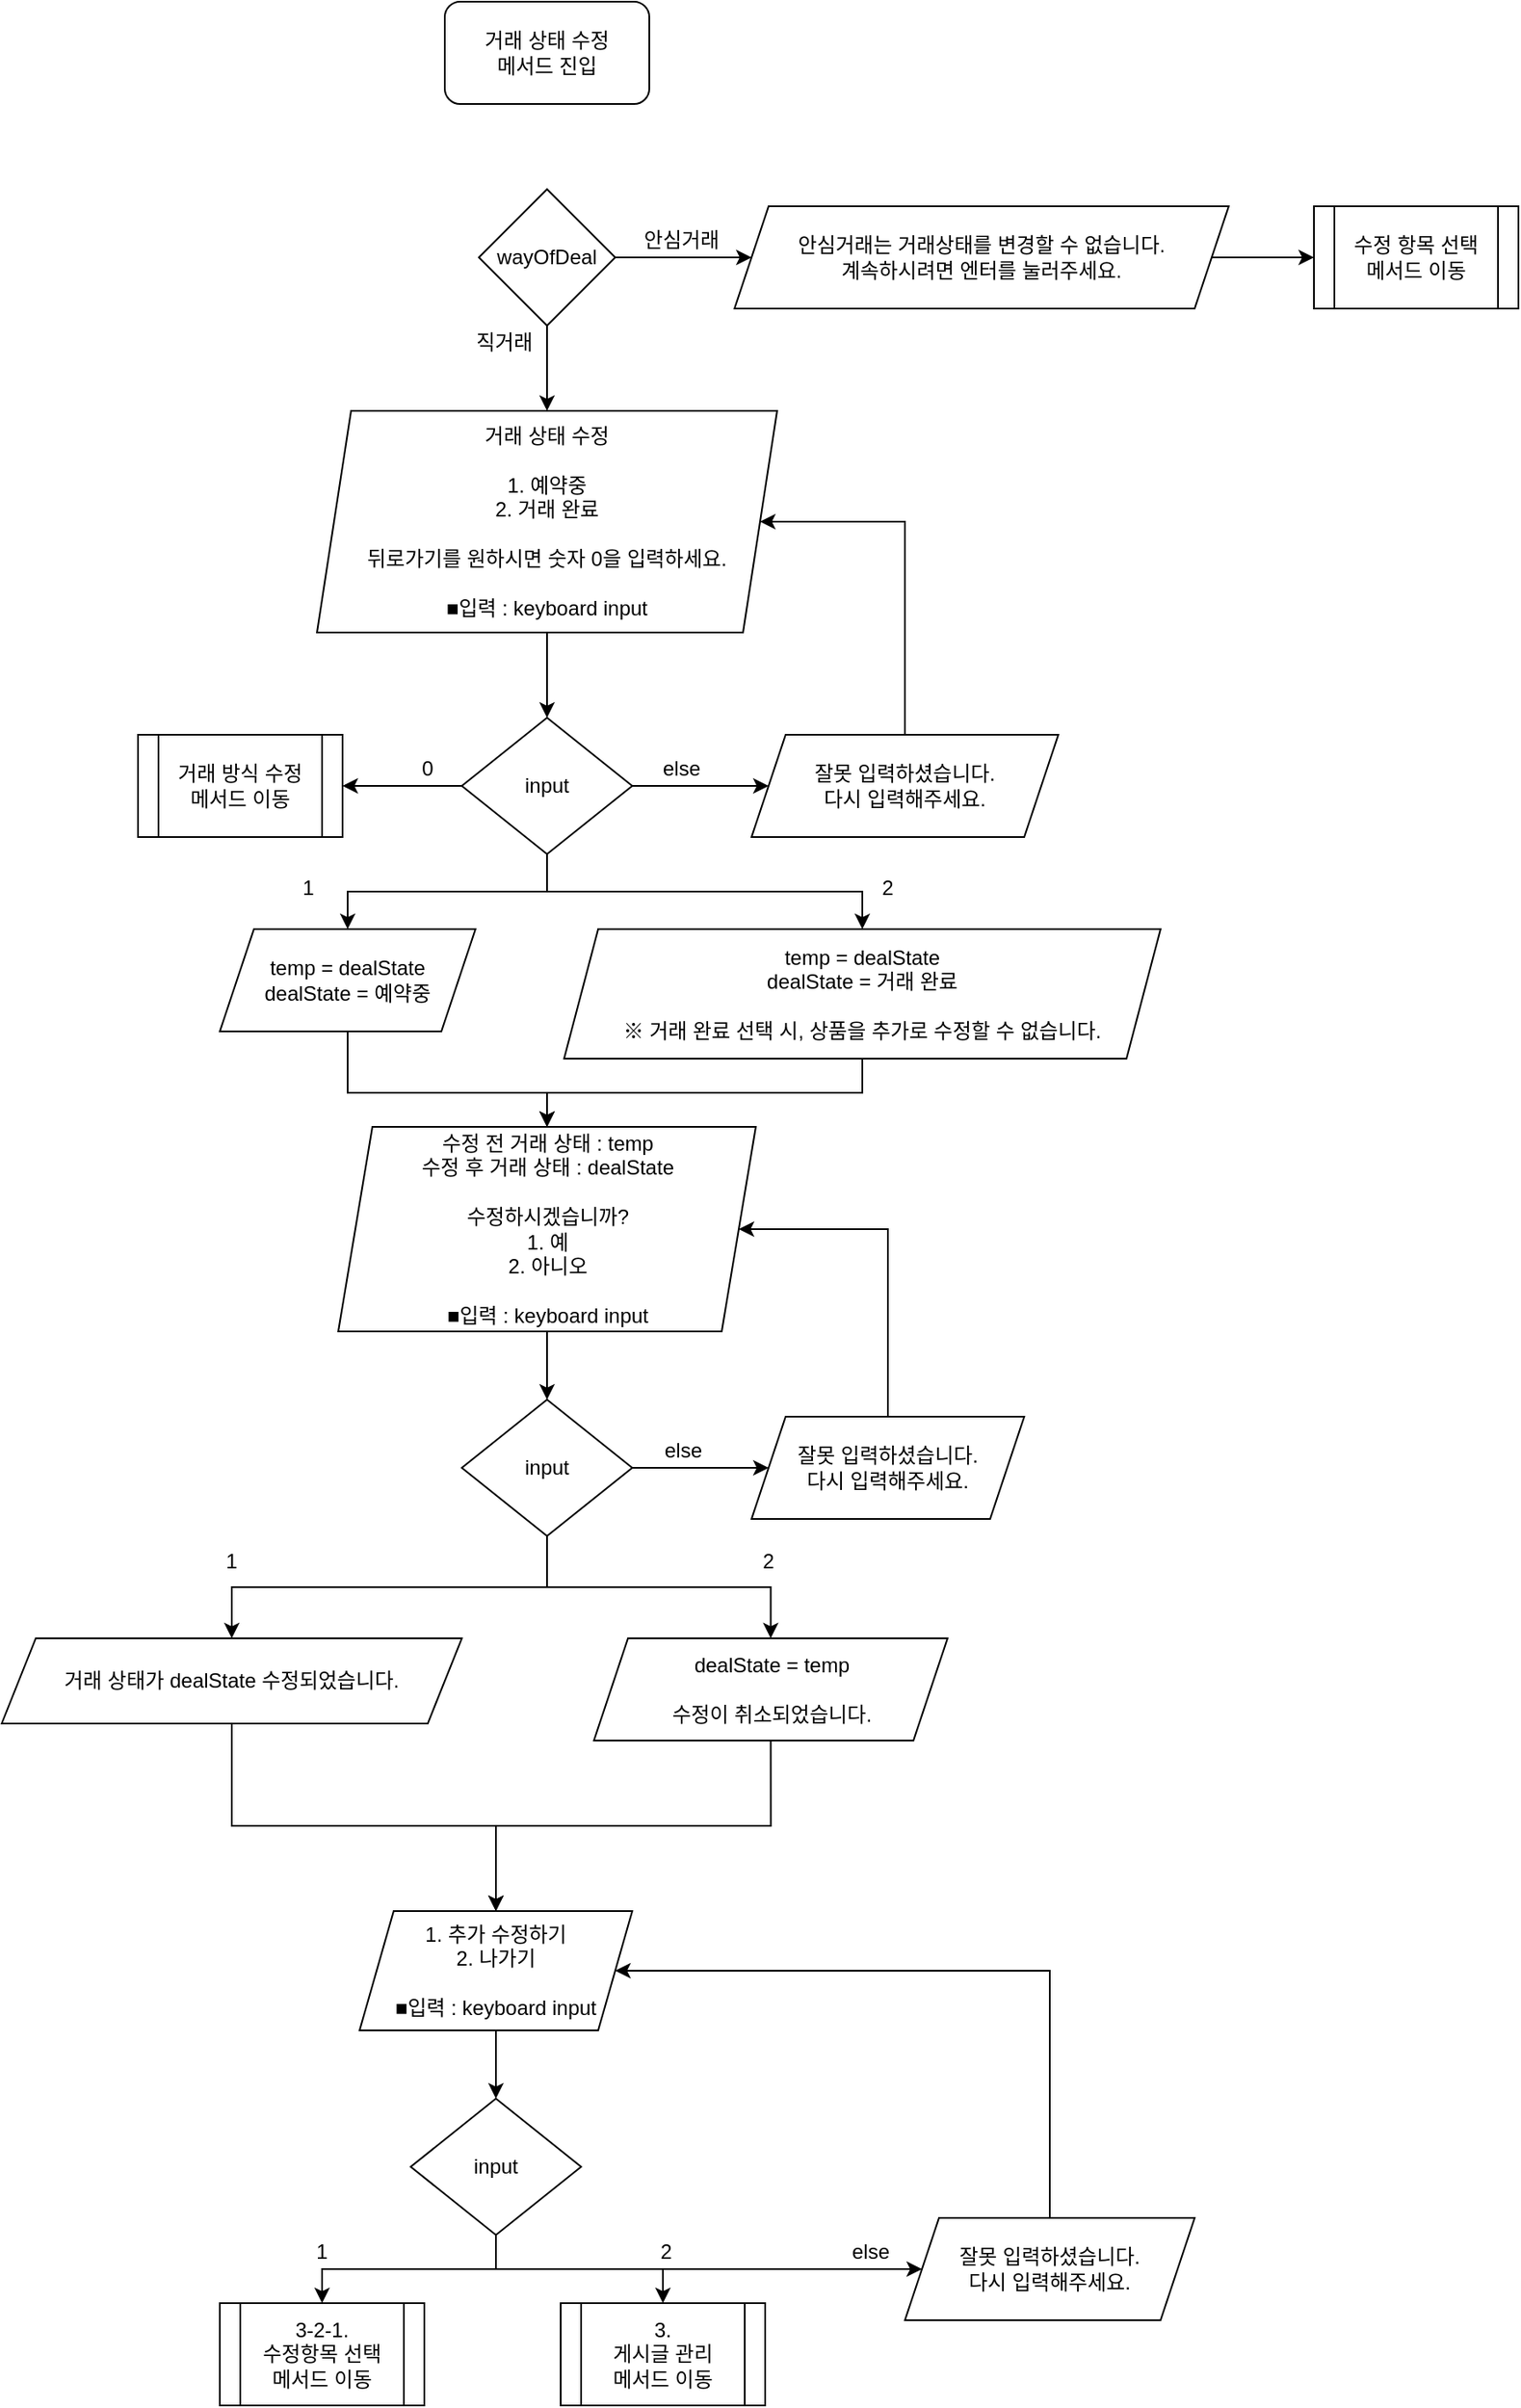<mxfile version="13.9.8" type="google"><diagram id="C5RBs43oDa-KdzZeNtuy" name="Page-1"><mxGraphModel dx="1527" dy="-417" grid="1" gridSize="10" guides="1" tooltips="1" connect="1" arrows="1" fold="1" page="1" pageScale="1" pageWidth="827" pageHeight="1169" math="0" shadow="0"><root><mxCell id="WIyWlLk6GJQsqaUBKTNV-0"/><mxCell id="WIyWlLk6GJQsqaUBKTNV-1" parent="WIyWlLk6GJQsqaUBKTNV-0"/><mxCell id="kNWhjzdiWeg0LOkG5xR5-0" value="" style="edgeStyle=orthogonalEdgeStyle;rounded=0;orthogonalLoop=1;jettySize=auto;html=1;" edge="1" parent="WIyWlLk6GJQsqaUBKTNV-1" source="kNWhjzdiWeg0LOkG5xR5-1" target="kNWhjzdiWeg0LOkG5xR5-5"><mxGeometry relative="1" as="geometry"/></mxCell><mxCell id="kNWhjzdiWeg0LOkG5xR5-1" value="수정 전 거래 상태 : temp&lt;br&gt;수정 후 거래 상태 : dealState&lt;br&gt;&lt;br&gt;수정하시겠습니까?&lt;br&gt;1. 예&lt;br&gt;2. 아니오&lt;br&gt;&lt;br&gt;■입력 : keyboard input" style="shape=parallelogram;perimeter=parallelogramPerimeter;whiteSpace=wrap;html=1;fixedSize=1;" vertex="1" parent="WIyWlLk6GJQsqaUBKTNV-1"><mxGeometry x="47.5" y="1870" width="245" height="120" as="geometry"/></mxCell><mxCell id="kNWhjzdiWeg0LOkG5xR5-2" value="" style="edgeStyle=orthogonalEdgeStyle;rounded=0;orthogonalLoop=1;jettySize=auto;html=1;" edge="1" parent="WIyWlLk6GJQsqaUBKTNV-1" source="kNWhjzdiWeg0LOkG5xR5-5" target="kNWhjzdiWeg0LOkG5xR5-7"><mxGeometry relative="1" as="geometry"/></mxCell><mxCell id="kNWhjzdiWeg0LOkG5xR5-3" style="edgeStyle=orthogonalEdgeStyle;rounded=0;orthogonalLoop=1;jettySize=auto;html=1;exitX=0.5;exitY=1;exitDx=0;exitDy=0;" edge="1" parent="WIyWlLk6GJQsqaUBKTNV-1" source="kNWhjzdiWeg0LOkG5xR5-5" target="kNWhjzdiWeg0LOkG5xR5-10"><mxGeometry relative="1" as="geometry"/></mxCell><mxCell id="kNWhjzdiWeg0LOkG5xR5-4" style="edgeStyle=orthogonalEdgeStyle;rounded=0;orthogonalLoop=1;jettySize=auto;html=1;exitX=0.5;exitY=1;exitDx=0;exitDy=0;" edge="1" parent="WIyWlLk6GJQsqaUBKTNV-1" source="kNWhjzdiWeg0LOkG5xR5-5" target="kNWhjzdiWeg0LOkG5xR5-12"><mxGeometry relative="1" as="geometry"/></mxCell><mxCell id="kNWhjzdiWeg0LOkG5xR5-5" value="input" style="rhombus;whiteSpace=wrap;html=1;" vertex="1" parent="WIyWlLk6GJQsqaUBKTNV-1"><mxGeometry x="120" y="2030" width="100" height="80" as="geometry"/></mxCell><mxCell id="kNWhjzdiWeg0LOkG5xR5-6" style="edgeStyle=orthogonalEdgeStyle;rounded=0;orthogonalLoop=1;jettySize=auto;html=1;exitX=0.5;exitY=0;exitDx=0;exitDy=0;entryX=1;entryY=0.5;entryDx=0;entryDy=0;" edge="1" parent="WIyWlLk6GJQsqaUBKTNV-1" source="kNWhjzdiWeg0LOkG5xR5-7" target="kNWhjzdiWeg0LOkG5xR5-1"><mxGeometry relative="1" as="geometry"><Array as="points"><mxPoint x="370" y="1930"/></Array></mxGeometry></mxCell><mxCell id="kNWhjzdiWeg0LOkG5xR5-7" value="잘못 입력하셨습니다.&lt;br&gt;다시 입력해주세요." style="shape=parallelogram;perimeter=parallelogramPerimeter;whiteSpace=wrap;html=1;fixedSize=1;" vertex="1" parent="WIyWlLk6GJQsqaUBKTNV-1"><mxGeometry x="290" y="2040" width="160" height="60" as="geometry"/></mxCell><mxCell id="kNWhjzdiWeg0LOkG5xR5-8" value="else" style="text;html=1;strokeColor=none;fillColor=none;align=center;verticalAlign=middle;whiteSpace=wrap;rounded=0;" vertex="1" parent="WIyWlLk6GJQsqaUBKTNV-1"><mxGeometry x="230" y="2050" width="40" height="20" as="geometry"/></mxCell><mxCell id="kNWhjzdiWeg0LOkG5xR5-9" style="edgeStyle=orthogonalEdgeStyle;rounded=0;orthogonalLoop=1;jettySize=auto;html=1;exitX=0.5;exitY=1;exitDx=0;exitDy=0;" edge="1" parent="WIyWlLk6GJQsqaUBKTNV-1" source="kNWhjzdiWeg0LOkG5xR5-10" target="kNWhjzdiWeg0LOkG5xR5-14"><mxGeometry relative="1" as="geometry"><Array as="points"><mxPoint x="-15" y="2280"/><mxPoint x="140" y="2280"/></Array></mxGeometry></mxCell><mxCell id="kNWhjzdiWeg0LOkG5xR5-10" value="거래 상태가 dealState 수정되었습니다." style="shape=parallelogram;perimeter=parallelogramPerimeter;whiteSpace=wrap;html=1;fixedSize=1;" vertex="1" parent="WIyWlLk6GJQsqaUBKTNV-1"><mxGeometry x="-150" y="2170" width="270" height="50" as="geometry"/></mxCell><mxCell id="kNWhjzdiWeg0LOkG5xR5-11" style="edgeStyle=orthogonalEdgeStyle;rounded=0;orthogonalLoop=1;jettySize=auto;html=1;exitX=0.5;exitY=1;exitDx=0;exitDy=0;" edge="1" parent="WIyWlLk6GJQsqaUBKTNV-1" source="kNWhjzdiWeg0LOkG5xR5-12" target="kNWhjzdiWeg0LOkG5xR5-14"><mxGeometry relative="1" as="geometry"/></mxCell><mxCell id="kNWhjzdiWeg0LOkG5xR5-12" value="dealState = temp&lt;br&gt;&lt;br&gt;수정이 취소되었습니다." style="shape=parallelogram;perimeter=parallelogramPerimeter;whiteSpace=wrap;html=1;fixedSize=1;" vertex="1" parent="WIyWlLk6GJQsqaUBKTNV-1"><mxGeometry x="197.5" y="2170" width="207.5" height="60" as="geometry"/></mxCell><mxCell id="kNWhjzdiWeg0LOkG5xR5-13" value="" style="edgeStyle=orthogonalEdgeStyle;rounded=0;orthogonalLoop=1;jettySize=auto;html=1;" edge="1" parent="WIyWlLk6GJQsqaUBKTNV-1" source="kNWhjzdiWeg0LOkG5xR5-14" target="kNWhjzdiWeg0LOkG5xR5-18"><mxGeometry relative="1" as="geometry"/></mxCell><mxCell id="kNWhjzdiWeg0LOkG5xR5-14" value="1. 추가 수정하기&lt;br&gt;2. 나가기&lt;br&gt;&lt;br&gt;■입력 : keyboard input" style="shape=parallelogram;perimeter=parallelogramPerimeter;whiteSpace=wrap;html=1;fixedSize=1;" vertex="1" parent="WIyWlLk6GJQsqaUBKTNV-1"><mxGeometry x="60" y="2330" width="160" height="70" as="geometry"/></mxCell><mxCell id="kNWhjzdiWeg0LOkG5xR5-15" style="edgeStyle=orthogonalEdgeStyle;rounded=0;orthogonalLoop=1;jettySize=auto;html=1;exitX=0.5;exitY=1;exitDx=0;exitDy=0;" edge="1" parent="WIyWlLk6GJQsqaUBKTNV-1" source="kNWhjzdiWeg0LOkG5xR5-18" target="kNWhjzdiWeg0LOkG5xR5-19"><mxGeometry relative="1" as="geometry"/></mxCell><mxCell id="kNWhjzdiWeg0LOkG5xR5-16" style="edgeStyle=orthogonalEdgeStyle;rounded=0;orthogonalLoop=1;jettySize=auto;html=1;exitX=0.5;exitY=1;exitDx=0;exitDy=0;" edge="1" parent="WIyWlLk6GJQsqaUBKTNV-1" source="kNWhjzdiWeg0LOkG5xR5-18" target="kNWhjzdiWeg0LOkG5xR5-20"><mxGeometry relative="1" as="geometry"/></mxCell><mxCell id="kNWhjzdiWeg0LOkG5xR5-17" style="edgeStyle=orthogonalEdgeStyle;rounded=0;orthogonalLoop=1;jettySize=auto;html=1;exitX=0.5;exitY=1;exitDx=0;exitDy=0;" edge="1" parent="WIyWlLk6GJQsqaUBKTNV-1" source="kNWhjzdiWeg0LOkG5xR5-18" target="kNWhjzdiWeg0LOkG5xR5-22"><mxGeometry relative="1" as="geometry"/></mxCell><mxCell id="kNWhjzdiWeg0LOkG5xR5-18" value="input" style="rhombus;whiteSpace=wrap;html=1;" vertex="1" parent="WIyWlLk6GJQsqaUBKTNV-1"><mxGeometry x="90" y="2440" width="100" height="80" as="geometry"/></mxCell><mxCell id="kNWhjzdiWeg0LOkG5xR5-19" value="3-2-1.&lt;br&gt;수정항목 선택&lt;br&gt;메서드 이동" style="shape=process;whiteSpace=wrap;html=1;backgroundOutline=1;" vertex="1" parent="WIyWlLk6GJQsqaUBKTNV-1"><mxGeometry x="-22" y="2560" width="120" height="60" as="geometry"/></mxCell><mxCell id="kNWhjzdiWeg0LOkG5xR5-20" value="3.&lt;br&gt;게시글 관리&lt;br&gt;메서드 이동" style="shape=process;whiteSpace=wrap;html=1;backgroundOutline=1;" vertex="1" parent="WIyWlLk6GJQsqaUBKTNV-1"><mxGeometry x="178" y="2560" width="120" height="60" as="geometry"/></mxCell><mxCell id="kNWhjzdiWeg0LOkG5xR5-21" style="edgeStyle=orthogonalEdgeStyle;rounded=0;orthogonalLoop=1;jettySize=auto;html=1;exitX=0.5;exitY=0;exitDx=0;exitDy=0;entryX=1;entryY=0.5;entryDx=0;entryDy=0;" edge="1" parent="WIyWlLk6GJQsqaUBKTNV-1" source="kNWhjzdiWeg0LOkG5xR5-22" target="kNWhjzdiWeg0LOkG5xR5-14"><mxGeometry relative="1" as="geometry"><Array as="points"><mxPoint x="465" y="2365"/></Array></mxGeometry></mxCell><mxCell id="kNWhjzdiWeg0LOkG5xR5-22" value="잘못 입력하셨습니다.&lt;br&gt;다시 입력해주세요." style="shape=parallelogram;perimeter=parallelogramPerimeter;whiteSpace=wrap;html=1;fixedSize=1;" vertex="1" parent="WIyWlLk6GJQsqaUBKTNV-1"><mxGeometry x="380" y="2510" width="170" height="60" as="geometry"/></mxCell><mxCell id="kNWhjzdiWeg0LOkG5xR5-23" value="1" style="text;html=1;strokeColor=none;fillColor=none;align=center;verticalAlign=middle;whiteSpace=wrap;rounded=0;" vertex="1" parent="WIyWlLk6GJQsqaUBKTNV-1"><mxGeometry x="-35" y="2115" width="40" height="20" as="geometry"/></mxCell><mxCell id="kNWhjzdiWeg0LOkG5xR5-24" value="2" style="text;html=1;strokeColor=none;fillColor=none;align=center;verticalAlign=middle;whiteSpace=wrap;rounded=0;" vertex="1" parent="WIyWlLk6GJQsqaUBKTNV-1"><mxGeometry x="280" y="2115" width="40" height="20" as="geometry"/></mxCell><mxCell id="kNWhjzdiWeg0LOkG5xR5-25" value="1" style="text;html=1;strokeColor=none;fillColor=none;align=center;verticalAlign=middle;whiteSpace=wrap;rounded=0;" vertex="1" parent="WIyWlLk6GJQsqaUBKTNV-1"><mxGeometry x="18" y="2520" width="40" height="20" as="geometry"/></mxCell><mxCell id="kNWhjzdiWeg0LOkG5xR5-26" value="2" style="text;html=1;strokeColor=none;fillColor=none;align=center;verticalAlign=middle;whiteSpace=wrap;rounded=0;" vertex="1" parent="WIyWlLk6GJQsqaUBKTNV-1"><mxGeometry x="220" y="2520" width="40" height="20" as="geometry"/></mxCell><mxCell id="kNWhjzdiWeg0LOkG5xR5-27" value="else" style="text;html=1;strokeColor=none;fillColor=none;align=center;verticalAlign=middle;whiteSpace=wrap;rounded=0;" vertex="1" parent="WIyWlLk6GJQsqaUBKTNV-1"><mxGeometry x="340" y="2520" width="40" height="20" as="geometry"/></mxCell><mxCell id="kNWhjzdiWeg0LOkG5xR5-28" value="거래 상태 수정&lt;br&gt;메서드 진입" style="rounded=1;whiteSpace=wrap;html=1;" vertex="1" parent="WIyWlLk6GJQsqaUBKTNV-1"><mxGeometry x="110" y="1210" width="120" height="60" as="geometry"/></mxCell><mxCell id="kNWhjzdiWeg0LOkG5xR5-42" value="" style="edgeStyle=orthogonalEdgeStyle;rounded=0;orthogonalLoop=1;jettySize=auto;html=1;" edge="1" parent="WIyWlLk6GJQsqaUBKTNV-1" source="kNWhjzdiWeg0LOkG5xR5-29" target="kNWhjzdiWeg0LOkG5xR5-41"><mxGeometry relative="1" as="geometry"/></mxCell><mxCell id="kNWhjzdiWeg0LOkG5xR5-29" value="거래 상태 수정&lt;br&gt;&lt;br&gt;1. 예약중&lt;br&gt;2. 거래 완료&lt;br&gt;&lt;br&gt;뒤로가기를 원하시면 숫자 0을 입력하세요.&lt;br&gt;&lt;br&gt;■입력 : keyboard input" style="shape=parallelogram;perimeter=parallelogramPerimeter;whiteSpace=wrap;html=1;fixedSize=1;rounded=1;arcSize=0;" vertex="1" parent="WIyWlLk6GJQsqaUBKTNV-1"><mxGeometry x="35" y="1450" width="270" height="130" as="geometry"/></mxCell><mxCell id="kNWhjzdiWeg0LOkG5xR5-37" value="" style="edgeStyle=orthogonalEdgeStyle;rounded=0;orthogonalLoop=1;jettySize=auto;html=1;" edge="1" parent="WIyWlLk6GJQsqaUBKTNV-1" source="kNWhjzdiWeg0LOkG5xR5-31" target="kNWhjzdiWeg0LOkG5xR5-36"><mxGeometry relative="1" as="geometry"/></mxCell><mxCell id="kNWhjzdiWeg0LOkG5xR5-31" value="안심거래는 거래상태를 변경할 수 없습니다.&lt;br&gt;계속하시려면 엔터를 눌러주세요." style="shape=parallelogram;perimeter=parallelogramPerimeter;whiteSpace=wrap;html=1;fixedSize=1;rounded=1;arcSize=0;" vertex="1" parent="WIyWlLk6GJQsqaUBKTNV-1"><mxGeometry x="280" y="1330" width="290" height="60" as="geometry"/></mxCell><mxCell id="kNWhjzdiWeg0LOkG5xR5-34" value="" style="edgeStyle=orthogonalEdgeStyle;rounded=0;orthogonalLoop=1;jettySize=auto;html=1;" edge="1" parent="WIyWlLk6GJQsqaUBKTNV-1" source="kNWhjzdiWeg0LOkG5xR5-33" target="kNWhjzdiWeg0LOkG5xR5-31"><mxGeometry relative="1" as="geometry"/></mxCell><mxCell id="kNWhjzdiWeg0LOkG5xR5-38" value="" style="edgeStyle=orthogonalEdgeStyle;rounded=0;orthogonalLoop=1;jettySize=auto;html=1;" edge="1" parent="WIyWlLk6GJQsqaUBKTNV-1" source="kNWhjzdiWeg0LOkG5xR5-33" target="kNWhjzdiWeg0LOkG5xR5-29"><mxGeometry relative="1" as="geometry"/></mxCell><mxCell id="kNWhjzdiWeg0LOkG5xR5-33" value="wayOfDeal" style="rhombus;whiteSpace=wrap;html=1;" vertex="1" parent="WIyWlLk6GJQsqaUBKTNV-1"><mxGeometry x="130" y="1320" width="80" height="80" as="geometry"/></mxCell><mxCell id="kNWhjzdiWeg0LOkG5xR5-35" value="안심거래" style="text;html=1;strokeColor=none;fillColor=none;align=center;verticalAlign=middle;whiteSpace=wrap;rounded=0;" vertex="1" parent="WIyWlLk6GJQsqaUBKTNV-1"><mxGeometry x="218" y="1340" width="62" height="20" as="geometry"/></mxCell><mxCell id="kNWhjzdiWeg0LOkG5xR5-36" value="수정 항목 선택&lt;br&gt;메서드 이동" style="shape=process;whiteSpace=wrap;html=1;backgroundOutline=1;rounded=1;arcSize=0;" vertex="1" parent="WIyWlLk6GJQsqaUBKTNV-1"><mxGeometry x="620" y="1330" width="120" height="60" as="geometry"/></mxCell><mxCell id="kNWhjzdiWeg0LOkG5xR5-39" value="직거래" style="text;html=1;strokeColor=none;fillColor=none;align=center;verticalAlign=middle;whiteSpace=wrap;rounded=0;" vertex="1" parent="WIyWlLk6GJQsqaUBKTNV-1"><mxGeometry x="120" y="1400" width="50" height="20" as="geometry"/></mxCell><mxCell id="kNWhjzdiWeg0LOkG5xR5-44" value="" style="edgeStyle=orthogonalEdgeStyle;rounded=0;orthogonalLoop=1;jettySize=auto;html=1;" edge="1" parent="WIyWlLk6GJQsqaUBKTNV-1" source="kNWhjzdiWeg0LOkG5xR5-41" target="kNWhjzdiWeg0LOkG5xR5-43"><mxGeometry relative="1" as="geometry"/></mxCell><mxCell id="kNWhjzdiWeg0LOkG5xR5-52" value="" style="edgeStyle=orthogonalEdgeStyle;rounded=0;orthogonalLoop=1;jettySize=auto;html=1;" edge="1" parent="WIyWlLk6GJQsqaUBKTNV-1" source="kNWhjzdiWeg0LOkG5xR5-41" target="kNWhjzdiWeg0LOkG5xR5-51"><mxGeometry relative="1" as="geometry"/></mxCell><mxCell id="kNWhjzdiWeg0LOkG5xR5-54" style="edgeStyle=orthogonalEdgeStyle;rounded=0;orthogonalLoop=1;jettySize=auto;html=1;exitX=0.5;exitY=1;exitDx=0;exitDy=0;" edge="1" parent="WIyWlLk6GJQsqaUBKTNV-1" source="kNWhjzdiWeg0LOkG5xR5-41" target="kNWhjzdiWeg0LOkG5xR5-47"><mxGeometry relative="1" as="geometry"/></mxCell><mxCell id="kNWhjzdiWeg0LOkG5xR5-55" style="edgeStyle=orthogonalEdgeStyle;rounded=0;orthogonalLoop=1;jettySize=auto;html=1;exitX=0.5;exitY=1;exitDx=0;exitDy=0;" edge="1" parent="WIyWlLk6GJQsqaUBKTNV-1" source="kNWhjzdiWeg0LOkG5xR5-41" target="kNWhjzdiWeg0LOkG5xR5-53"><mxGeometry relative="1" as="geometry"/></mxCell><mxCell id="kNWhjzdiWeg0LOkG5xR5-41" value="input" style="rhombus;whiteSpace=wrap;html=1;rounded=1;arcSize=0;" vertex="1" parent="WIyWlLk6GJQsqaUBKTNV-1"><mxGeometry x="120" y="1630" width="100" height="80" as="geometry"/></mxCell><mxCell id="kNWhjzdiWeg0LOkG5xR5-43" value="거래 방식 수정&lt;br&gt;메서드 이동" style="shape=process;whiteSpace=wrap;html=1;backgroundOutline=1;rounded=1;arcSize=0;" vertex="1" parent="WIyWlLk6GJQsqaUBKTNV-1"><mxGeometry x="-70" y="1640" width="120" height="60" as="geometry"/></mxCell><mxCell id="kNWhjzdiWeg0LOkG5xR5-45" value="0" style="text;html=1;strokeColor=none;fillColor=none;align=center;verticalAlign=middle;whiteSpace=wrap;rounded=0;" vertex="1" parent="WIyWlLk6GJQsqaUBKTNV-1"><mxGeometry x="80" y="1650" width="40" height="20" as="geometry"/></mxCell><mxCell id="kNWhjzdiWeg0LOkG5xR5-49" value="" style="edgeStyle=orthogonalEdgeStyle;rounded=0;orthogonalLoop=1;jettySize=auto;html=1;" edge="1" parent="WIyWlLk6GJQsqaUBKTNV-1" source="kNWhjzdiWeg0LOkG5xR5-47" target="kNWhjzdiWeg0LOkG5xR5-1"><mxGeometry relative="1" as="geometry"><Array as="points"><mxPoint x="53" y="1850"/><mxPoint x="170" y="1850"/></Array></mxGeometry></mxCell><mxCell id="kNWhjzdiWeg0LOkG5xR5-47" value="temp = dealState&lt;br&gt;dealState = 예약중" style="shape=parallelogram;perimeter=parallelogramPerimeter;whiteSpace=wrap;html=1;fixedSize=1;" vertex="1" parent="WIyWlLk6GJQsqaUBKTNV-1"><mxGeometry x="-22" y="1754" width="150" height="60" as="geometry"/></mxCell><mxCell id="kNWhjzdiWeg0LOkG5xR5-50" value="1" style="text;html=1;strokeColor=none;fillColor=none;align=center;verticalAlign=middle;whiteSpace=wrap;rounded=0;" vertex="1" parent="WIyWlLk6GJQsqaUBKTNV-1"><mxGeometry x="10" y="1720" width="40" height="20" as="geometry"/></mxCell><mxCell id="kNWhjzdiWeg0LOkG5xR5-58" style="edgeStyle=orthogonalEdgeStyle;rounded=0;orthogonalLoop=1;jettySize=auto;html=1;exitX=0.5;exitY=0;exitDx=0;exitDy=0;entryX=1;entryY=0.5;entryDx=0;entryDy=0;" edge="1" parent="WIyWlLk6GJQsqaUBKTNV-1" source="kNWhjzdiWeg0LOkG5xR5-51" target="kNWhjzdiWeg0LOkG5xR5-29"><mxGeometry relative="1" as="geometry"><Array as="points"><mxPoint x="380" y="1515"/></Array></mxGeometry></mxCell><mxCell id="kNWhjzdiWeg0LOkG5xR5-51" value="잘못 입력하셨습니다.&lt;br&gt;다시 입력해주세요." style="shape=parallelogram;perimeter=parallelogramPerimeter;whiteSpace=wrap;html=1;fixedSize=1;rounded=1;arcSize=0;" vertex="1" parent="WIyWlLk6GJQsqaUBKTNV-1"><mxGeometry x="290" y="1640" width="180" height="60" as="geometry"/></mxCell><mxCell id="kNWhjzdiWeg0LOkG5xR5-60" style="edgeStyle=orthogonalEdgeStyle;rounded=0;orthogonalLoop=1;jettySize=auto;html=1;exitX=0.5;exitY=1;exitDx=0;exitDy=0;" edge="1" parent="WIyWlLk6GJQsqaUBKTNV-1" source="kNWhjzdiWeg0LOkG5xR5-53" target="kNWhjzdiWeg0LOkG5xR5-1"><mxGeometry relative="1" as="geometry"/></mxCell><mxCell id="kNWhjzdiWeg0LOkG5xR5-53" value="temp = dealState&lt;br&gt;dealState = 거래 완료&lt;br&gt;&lt;br&gt;※ 거래 완료 선택 시, 상품을 추가로 수정할 수 없습니다." style="shape=parallelogram;perimeter=parallelogramPerimeter;whiteSpace=wrap;html=1;fixedSize=1;" vertex="1" parent="WIyWlLk6GJQsqaUBKTNV-1"><mxGeometry x="180" y="1754" width="350" height="76" as="geometry"/></mxCell><mxCell id="kNWhjzdiWeg0LOkG5xR5-56" value="2" style="text;html=1;strokeColor=none;fillColor=none;align=center;verticalAlign=middle;whiteSpace=wrap;rounded=0;" vertex="1" parent="WIyWlLk6GJQsqaUBKTNV-1"><mxGeometry x="350" y="1720" width="40" height="20" as="geometry"/></mxCell><mxCell id="kNWhjzdiWeg0LOkG5xR5-57" value="else" style="text;html=1;strokeColor=none;fillColor=none;align=center;verticalAlign=middle;whiteSpace=wrap;rounded=0;" vertex="1" parent="WIyWlLk6GJQsqaUBKTNV-1"><mxGeometry x="229" y="1650" width="40" height="20" as="geometry"/></mxCell></root></mxGraphModel></diagram></mxfile>